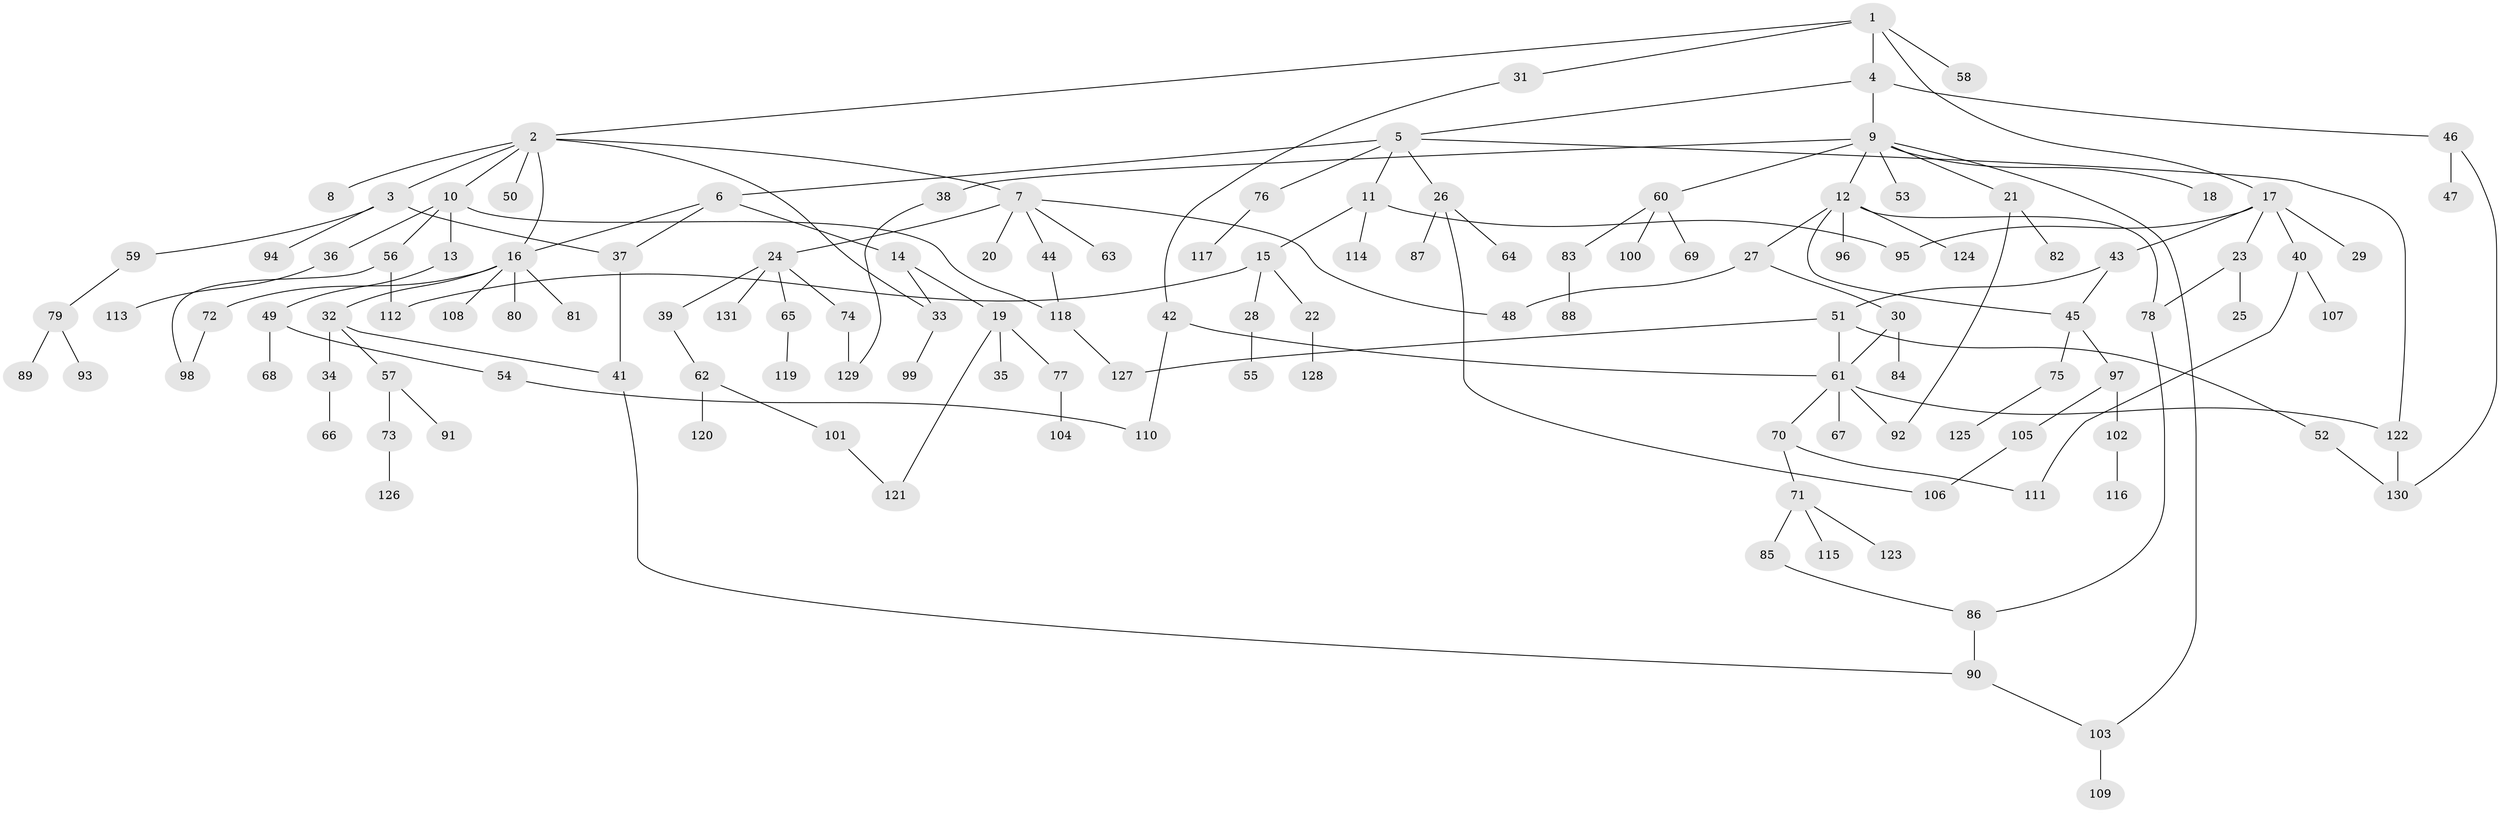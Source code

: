 // coarse degree distribution, {1: 0.5230769230769231, 2: 0.2923076923076923, 4: 0.046153846153846156, 5: 0.015384615384615385, 9: 0.046153846153846156, 7: 0.015384615384615385, 19: 0.015384615384615385, 12: 0.015384615384615385, 3: 0.03076923076923077}
// Generated by graph-tools (version 1.1) at 2025/45/03/04/25 21:45:06]
// undirected, 131 vertices, 156 edges
graph export_dot {
graph [start="1"]
  node [color=gray90,style=filled];
  1;
  2;
  3;
  4;
  5;
  6;
  7;
  8;
  9;
  10;
  11;
  12;
  13;
  14;
  15;
  16;
  17;
  18;
  19;
  20;
  21;
  22;
  23;
  24;
  25;
  26;
  27;
  28;
  29;
  30;
  31;
  32;
  33;
  34;
  35;
  36;
  37;
  38;
  39;
  40;
  41;
  42;
  43;
  44;
  45;
  46;
  47;
  48;
  49;
  50;
  51;
  52;
  53;
  54;
  55;
  56;
  57;
  58;
  59;
  60;
  61;
  62;
  63;
  64;
  65;
  66;
  67;
  68;
  69;
  70;
  71;
  72;
  73;
  74;
  75;
  76;
  77;
  78;
  79;
  80;
  81;
  82;
  83;
  84;
  85;
  86;
  87;
  88;
  89;
  90;
  91;
  92;
  93;
  94;
  95;
  96;
  97;
  98;
  99;
  100;
  101;
  102;
  103;
  104;
  105;
  106;
  107;
  108;
  109;
  110;
  111;
  112;
  113;
  114;
  115;
  116;
  117;
  118;
  119;
  120;
  121;
  122;
  123;
  124;
  125;
  126;
  127;
  128;
  129;
  130;
  131;
  1 -- 2;
  1 -- 4;
  1 -- 17;
  1 -- 31;
  1 -- 58;
  2 -- 3;
  2 -- 7;
  2 -- 8;
  2 -- 10;
  2 -- 16;
  2 -- 33;
  2 -- 50;
  3 -- 37;
  3 -- 59;
  3 -- 94;
  4 -- 5;
  4 -- 9;
  4 -- 46;
  5 -- 6;
  5 -- 11;
  5 -- 26;
  5 -- 76;
  5 -- 122;
  6 -- 14;
  6 -- 16;
  6 -- 37;
  7 -- 20;
  7 -- 24;
  7 -- 44;
  7 -- 48;
  7 -- 63;
  9 -- 12;
  9 -- 18;
  9 -- 21;
  9 -- 38;
  9 -- 53;
  9 -- 60;
  9 -- 103;
  10 -- 13;
  10 -- 36;
  10 -- 56;
  10 -- 118;
  11 -- 15;
  11 -- 95;
  11 -- 114;
  12 -- 27;
  12 -- 96;
  12 -- 124;
  12 -- 78;
  12 -- 45;
  13 -- 49;
  14 -- 19;
  14 -- 33;
  15 -- 22;
  15 -- 28;
  15 -- 112;
  16 -- 32;
  16 -- 72;
  16 -- 80;
  16 -- 81;
  16 -- 108;
  17 -- 23;
  17 -- 29;
  17 -- 40;
  17 -- 43;
  17 -- 95;
  19 -- 35;
  19 -- 77;
  19 -- 121;
  21 -- 82;
  21 -- 92;
  22 -- 128;
  23 -- 25;
  23 -- 78;
  24 -- 39;
  24 -- 65;
  24 -- 74;
  24 -- 131;
  26 -- 64;
  26 -- 87;
  26 -- 106;
  27 -- 30;
  27 -- 48;
  28 -- 55;
  30 -- 84;
  30 -- 61;
  31 -- 42;
  32 -- 34;
  32 -- 41;
  32 -- 57;
  33 -- 99;
  34 -- 66;
  36 -- 113;
  37 -- 41;
  38 -- 129;
  39 -- 62;
  40 -- 107;
  40 -- 111;
  41 -- 90;
  42 -- 61;
  42 -- 110;
  43 -- 45;
  43 -- 51;
  44 -- 118;
  45 -- 75;
  45 -- 97;
  46 -- 47;
  46 -- 130;
  49 -- 54;
  49 -- 68;
  51 -- 52;
  51 -- 61;
  51 -- 127;
  52 -- 130;
  54 -- 110;
  56 -- 98;
  56 -- 112;
  57 -- 73;
  57 -- 91;
  59 -- 79;
  60 -- 69;
  60 -- 83;
  60 -- 100;
  61 -- 67;
  61 -- 70;
  61 -- 92;
  61 -- 122;
  62 -- 101;
  62 -- 120;
  65 -- 119;
  70 -- 71;
  70 -- 111;
  71 -- 85;
  71 -- 115;
  71 -- 123;
  72 -- 98;
  73 -- 126;
  74 -- 129;
  75 -- 125;
  76 -- 117;
  77 -- 104;
  78 -- 86;
  79 -- 89;
  79 -- 93;
  83 -- 88;
  85 -- 86;
  86 -- 90;
  90 -- 103;
  97 -- 102;
  97 -- 105;
  101 -- 121;
  102 -- 116;
  103 -- 109;
  105 -- 106;
  118 -- 127;
  122 -- 130;
}
